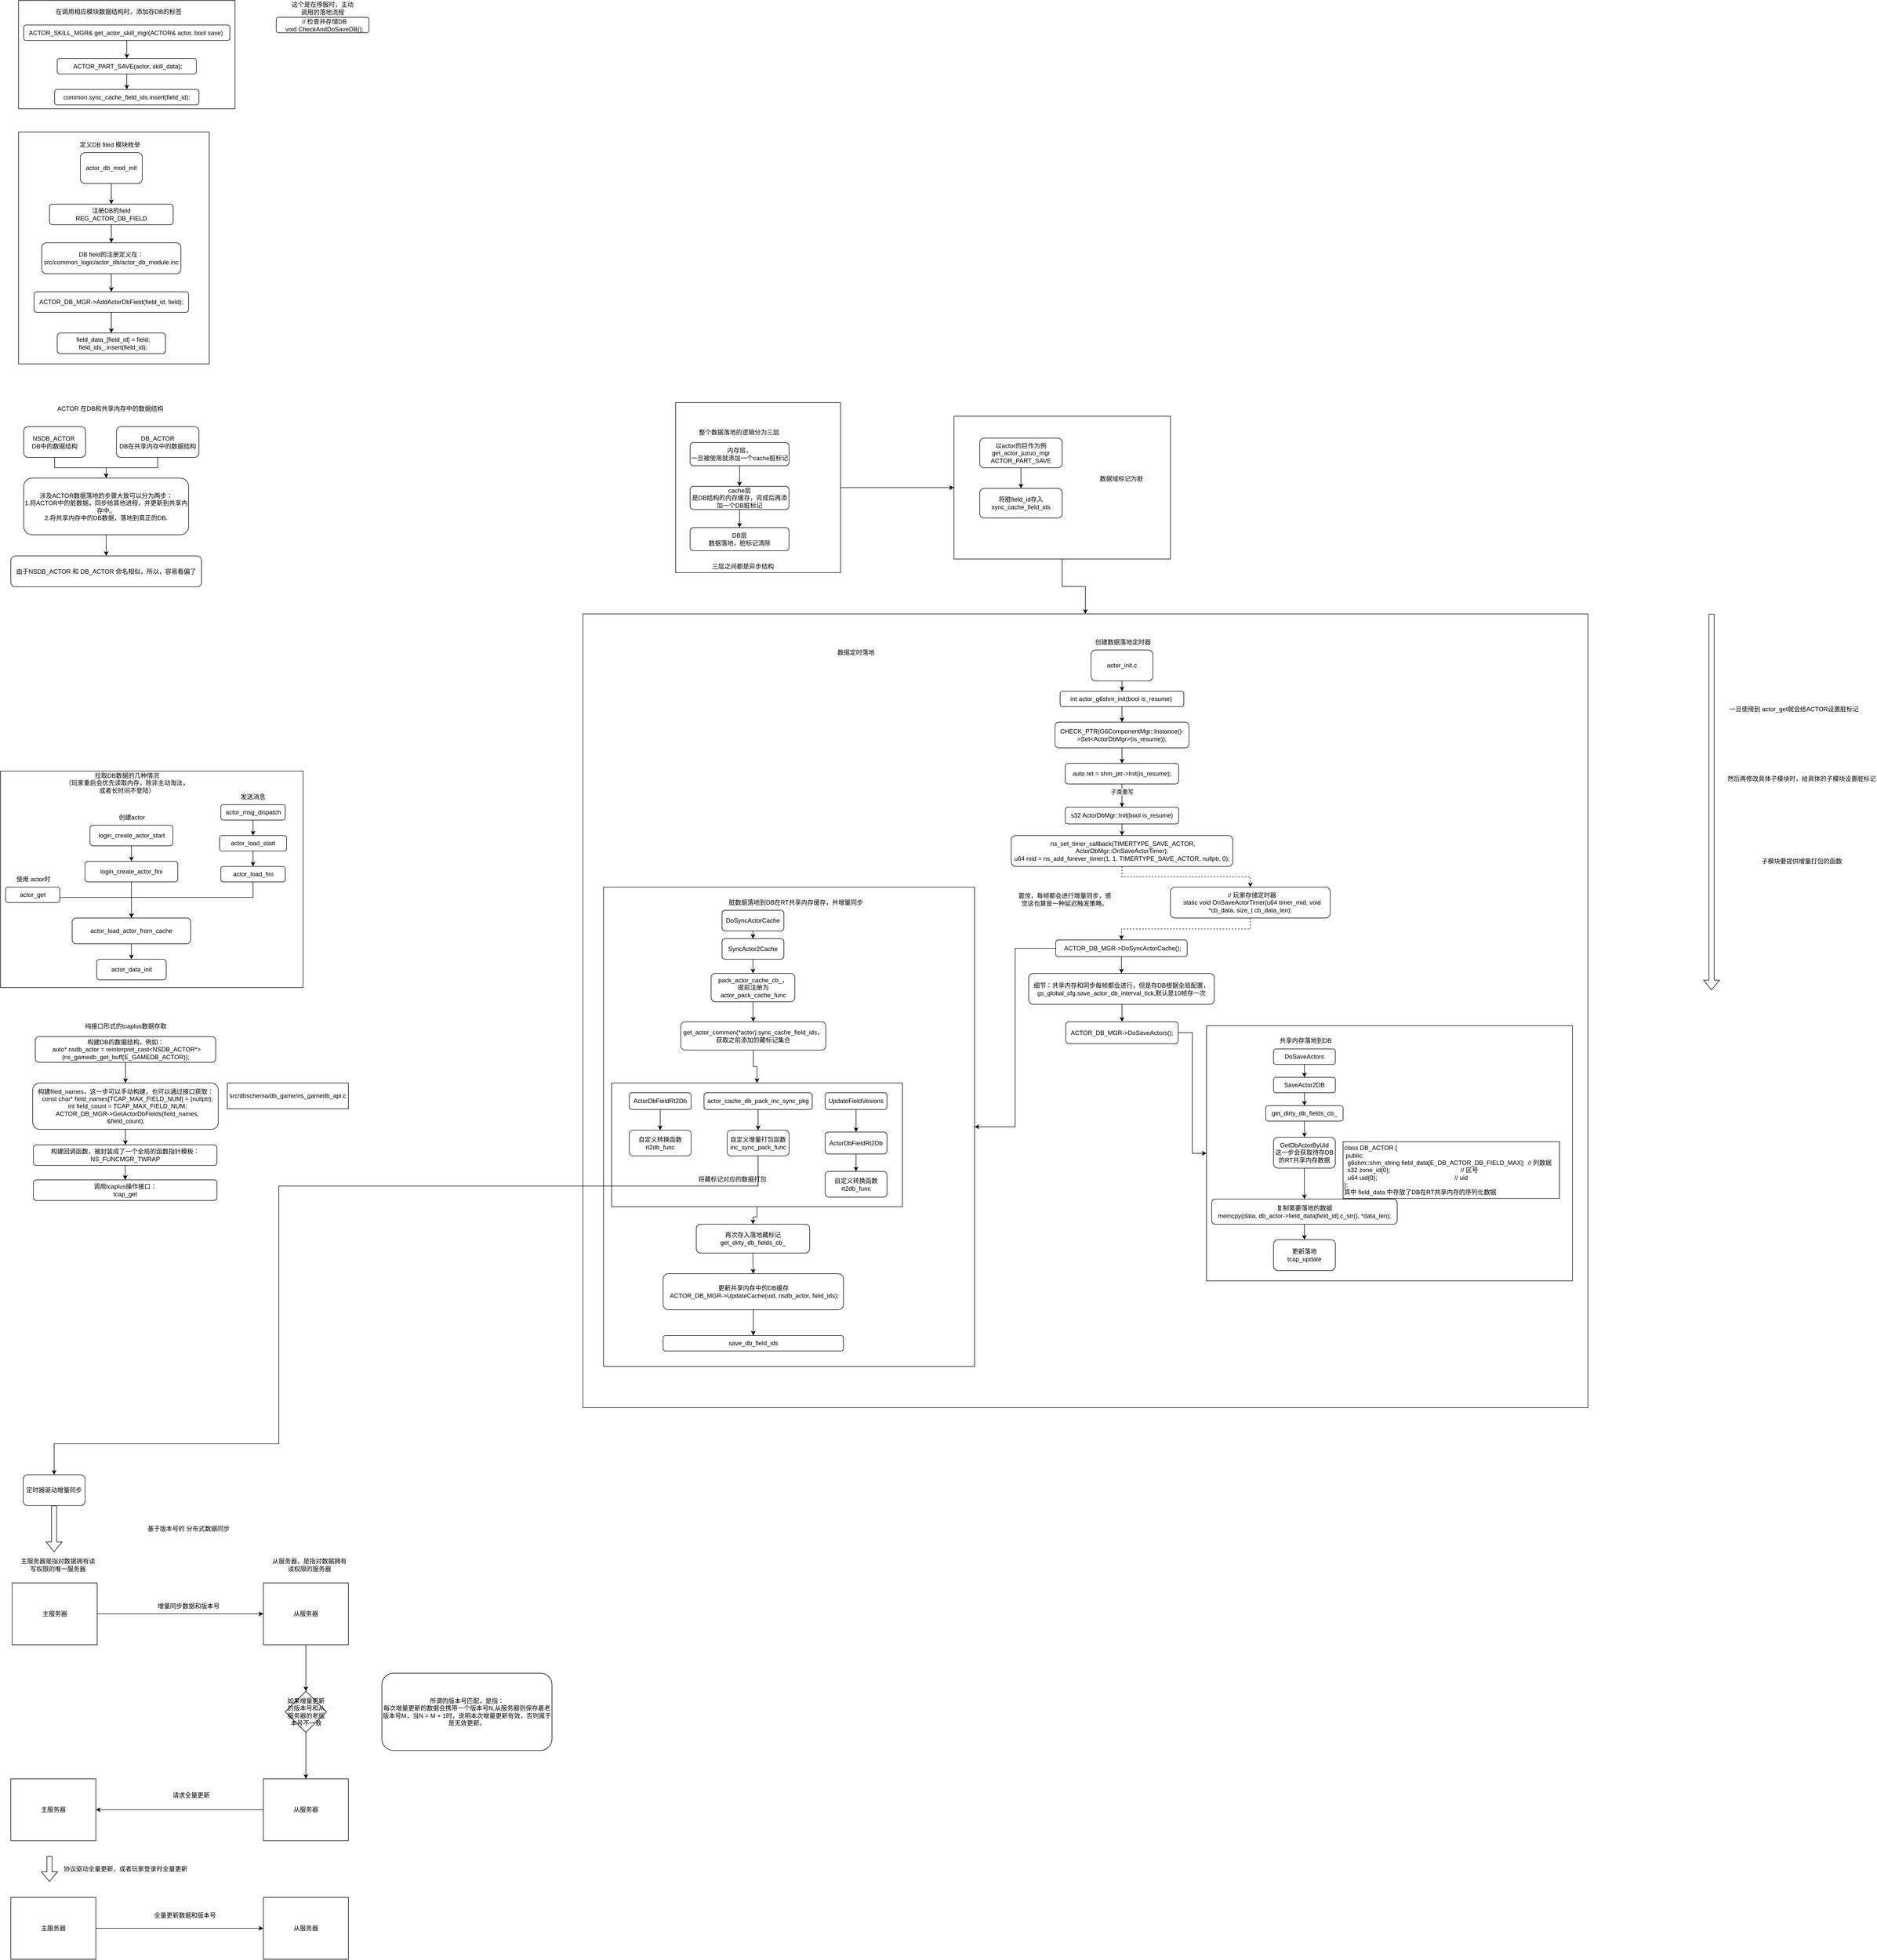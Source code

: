 <mxfile version="28.2.2">
  <diagram name="第 1 页" id="8cFtf-UiOnAKoCmu1fZL">
    <mxGraphModel dx="1289" dy="640" grid="1" gridSize="10" guides="1" tooltips="1" connect="1" arrows="1" fold="1" page="1" pageScale="1" pageWidth="827" pageHeight="1169" math="0" shadow="0">
      <root>
        <mxCell id="0" />
        <mxCell id="1" parent="0" />
        <mxCell id="C0QmIfeoY1ldJ2bSpZcB-1" value="&lt;div&gt;&amp;nbsp; // 检查并存储DB&lt;/div&gt;&lt;div&gt;&amp;nbsp; void CheckAndDoSaveDB();&lt;/div&gt;" style="rounded=1;whiteSpace=wrap;html=1;" parent="1" vertex="1">
          <mxGeometry x="535" y="42.5" width="180" height="30" as="geometry" />
        </mxCell>
        <mxCell id="C0QmIfeoY1ldJ2bSpZcB-7" value="" style="edgeStyle=orthogonalEdgeStyle;rounded=0;orthogonalLoop=1;jettySize=auto;html=1;" parent="1" source="C0QmIfeoY1ldJ2bSpZcB-5" target="C0QmIfeoY1ldJ2bSpZcB-6" edge="1">
          <mxGeometry relative="1" as="geometry" />
        </mxCell>
        <mxCell id="C0QmIfeoY1ldJ2bSpZcB-5" value="actor_init.c" style="rounded=1;whiteSpace=wrap;html=1;" parent="1" vertex="1">
          <mxGeometry x="2116" y="1270" width="120" height="60" as="geometry" />
        </mxCell>
        <mxCell id="C0QmIfeoY1ldJ2bSpZcB-9" value="" style="edgeStyle=orthogonalEdgeStyle;rounded=0;orthogonalLoop=1;jettySize=auto;html=1;" parent="1" source="C0QmIfeoY1ldJ2bSpZcB-6" target="C0QmIfeoY1ldJ2bSpZcB-8" edge="1">
          <mxGeometry relative="1" as="geometry" />
        </mxCell>
        <mxCell id="C0QmIfeoY1ldJ2bSpZcB-6" value="int actor_g6shm_init(bool is_resume)&amp;nbsp;" style="whiteSpace=wrap;html=1;rounded=1;" parent="1" vertex="1">
          <mxGeometry x="2056" y="1350" width="240" height="30" as="geometry" />
        </mxCell>
        <mxCell id="C0QmIfeoY1ldJ2bSpZcB-11" value="" style="edgeStyle=orthogonalEdgeStyle;rounded=0;orthogonalLoop=1;jettySize=auto;html=1;" parent="1" source="C0QmIfeoY1ldJ2bSpZcB-8" target="C0QmIfeoY1ldJ2bSpZcB-10" edge="1">
          <mxGeometry relative="1" as="geometry" />
        </mxCell>
        <mxCell id="C0QmIfeoY1ldJ2bSpZcB-8" value="CHECK_PTR(G6ComponentMgr::Instance()-&amp;gt;Set&amp;lt;ActorDbMgr&amp;gt;(is_resume));" style="whiteSpace=wrap;html=1;rounded=1;" parent="1" vertex="1">
          <mxGeometry x="2046" y="1410" width="260" height="50" as="geometry" />
        </mxCell>
        <mxCell id="C0QmIfeoY1ldJ2bSpZcB-13" value="" style="edgeStyle=orthogonalEdgeStyle;rounded=0;orthogonalLoop=1;jettySize=auto;html=1;" parent="1" source="C0QmIfeoY1ldJ2bSpZcB-10" target="C0QmIfeoY1ldJ2bSpZcB-12" edge="1">
          <mxGeometry relative="1" as="geometry" />
        </mxCell>
        <mxCell id="C0QmIfeoY1ldJ2bSpZcB-14" value="子类重写" style="edgeLabel;html=1;align=center;verticalAlign=middle;resizable=0;points=[];" parent="C0QmIfeoY1ldJ2bSpZcB-13" vertex="1" connectable="0">
          <mxGeometry x="-0.341" relative="1" as="geometry">
            <mxPoint as="offset" />
          </mxGeometry>
        </mxCell>
        <mxCell id="C0QmIfeoY1ldJ2bSpZcB-10" value="auto ret = shm_ptr-&amp;gt;Init(is_resume);" style="whiteSpace=wrap;html=1;rounded=1;" parent="1" vertex="1">
          <mxGeometry x="2066" y="1490" width="220" height="40" as="geometry" />
        </mxCell>
        <mxCell id="C0QmIfeoY1ldJ2bSpZcB-16" value="" style="edgeStyle=orthogonalEdgeStyle;rounded=0;orthogonalLoop=1;jettySize=auto;html=1;" parent="1" source="C0QmIfeoY1ldJ2bSpZcB-12" target="C0QmIfeoY1ldJ2bSpZcB-15" edge="1">
          <mxGeometry relative="1" as="geometry" />
        </mxCell>
        <mxCell id="C0QmIfeoY1ldJ2bSpZcB-12" value="s32 ActorDbMgr::Init(bool is_resume)" style="whiteSpace=wrap;html=1;rounded=1;" parent="1" vertex="1">
          <mxGeometry x="2066" y="1575" width="220" height="32.5" as="geometry" />
        </mxCell>
        <mxCell id="C0QmIfeoY1ldJ2bSpZcB-102" style="edgeStyle=orthogonalEdgeStyle;rounded=0;orthogonalLoop=1;jettySize=auto;html=1;entryX=0.5;entryY=0;entryDx=0;entryDy=0;dashed=1;" parent="1" source="C0QmIfeoY1ldJ2bSpZcB-15" target="C0QmIfeoY1ldJ2bSpZcB-101" edge="1">
          <mxGeometry relative="1" as="geometry" />
        </mxCell>
        <mxCell id="C0QmIfeoY1ldJ2bSpZcB-15" value="&amp;nbsp;ns_set_timer_callback(TIMERTYPE_SAVE_ACTOR, ActorDbMgr::OnSaveActorTimer);&lt;div&gt;u64 mid = ns_add_forever_timer(1, 1, TIMERTYPE_SAVE_ACTOR, nullptr, 0);&lt;/div&gt;" style="whiteSpace=wrap;html=1;rounded=1;" parent="1" vertex="1">
          <mxGeometry x="1961" y="1630" width="430" height="60" as="geometry" />
        </mxCell>
        <mxCell id="C0QmIfeoY1ldJ2bSpZcB-22" style="edgeStyle=orthogonalEdgeStyle;rounded=0;orthogonalLoop=1;jettySize=auto;html=1;entryX=0.5;entryY=0;entryDx=0;entryDy=0;" parent="1" source="C0QmIfeoY1ldJ2bSpZcB-17" target="C0QmIfeoY1ldJ2bSpZcB-21" edge="1">
          <mxGeometry relative="1" as="geometry" />
        </mxCell>
        <mxCell id="C0QmIfeoY1ldJ2bSpZcB-97" style="edgeStyle=orthogonalEdgeStyle;rounded=0;orthogonalLoop=1;jettySize=auto;html=1;" parent="1" source="C0QmIfeoY1ldJ2bSpZcB-17" target="C0QmIfeoY1ldJ2bSpZcB-93" edge="1">
          <mxGeometry relative="1" as="geometry" />
        </mxCell>
        <mxCell id="C0QmIfeoY1ldJ2bSpZcB-17" value="&amp;nbsp;ACTOR_DB_MGR-&amp;gt;DoSyncActorCache();" style="whiteSpace=wrap;html=1;rounded=1;" parent="1" vertex="1">
          <mxGeometry x="2047.5" y="1832.5" width="255" height="32.5" as="geometry" />
        </mxCell>
        <mxCell id="C0QmIfeoY1ldJ2bSpZcB-96" style="edgeStyle=orthogonalEdgeStyle;rounded=0;orthogonalLoop=1;jettySize=auto;html=1;exitX=1;exitY=0.5;exitDx=0;exitDy=0;entryX=0;entryY=0.5;entryDx=0;entryDy=0;" parent="1" source="C0QmIfeoY1ldJ2bSpZcB-19" target="C0QmIfeoY1ldJ2bSpZcB-94" edge="1">
          <mxGeometry relative="1" as="geometry" />
        </mxCell>
        <mxCell id="C0QmIfeoY1ldJ2bSpZcB-19" value="&lt;div&gt;&lt;span style=&quot;background-color: transparent; color: light-dark(rgb(0, 0, 0), rgb(255, 255, 255));&quot;&gt;ACTOR_DB_MGR-&amp;gt;DoSaveActors();&lt;/span&gt;&lt;/div&gt;" style="whiteSpace=wrap;html=1;rounded=1;" parent="1" vertex="1">
          <mxGeometry x="2067" y="1991.25" width="218" height="42.5" as="geometry" />
        </mxCell>
        <mxCell id="C0QmIfeoY1ldJ2bSpZcB-23" style="edgeStyle=orthogonalEdgeStyle;rounded=0;orthogonalLoop=1;jettySize=auto;html=1;exitX=0.5;exitY=1;exitDx=0;exitDy=0;entryX=0.5;entryY=0;entryDx=0;entryDy=0;" parent="1" source="C0QmIfeoY1ldJ2bSpZcB-21" target="C0QmIfeoY1ldJ2bSpZcB-19" edge="1">
          <mxGeometry relative="1" as="geometry" />
        </mxCell>
        <mxCell id="C0QmIfeoY1ldJ2bSpZcB-21" value="细节：共享内存和同步每帧都会进行，但是存DB根据全局配置，gs_global_cfg.save_actor_db_interval_tick,默认是10帧存一次" style="rounded=1;whiteSpace=wrap;html=1;" parent="1" vertex="1">
          <mxGeometry x="1995" y="1897.5" width="360" height="60" as="geometry" />
        </mxCell>
        <mxCell id="C0QmIfeoY1ldJ2bSpZcB-27" value="" style="edgeStyle=orthogonalEdgeStyle;rounded=0;orthogonalLoop=1;jettySize=auto;html=1;" parent="1" source="C0QmIfeoY1ldJ2bSpZcB-24" target="C0QmIfeoY1ldJ2bSpZcB-26" edge="1">
          <mxGeometry relative="1" as="geometry" />
        </mxCell>
        <mxCell id="C0QmIfeoY1ldJ2bSpZcB-24" value="DoSyncActorCache" style="rounded=1;whiteSpace=wrap;html=1;" parent="1" vertex="1">
          <mxGeometry x="1400" y="1775" width="120" height="40" as="geometry" />
        </mxCell>
        <mxCell id="C0QmIfeoY1ldJ2bSpZcB-47" value="" style="edgeStyle=orthogonalEdgeStyle;rounded=0;orthogonalLoop=1;jettySize=auto;html=1;" parent="1" source="C0QmIfeoY1ldJ2bSpZcB-25" target="C0QmIfeoY1ldJ2bSpZcB-46" edge="1">
          <mxGeometry relative="1" as="geometry" />
        </mxCell>
        <mxCell id="C0QmIfeoY1ldJ2bSpZcB-25" value="DoSaveActors" style="rounded=1;whiteSpace=wrap;html=1;" parent="1" vertex="1">
          <mxGeometry x="2470" y="2044" width="120" height="30" as="geometry" />
        </mxCell>
        <mxCell id="C0QmIfeoY1ldJ2bSpZcB-29" value="" style="edgeStyle=orthogonalEdgeStyle;rounded=0;orthogonalLoop=1;jettySize=auto;html=1;" parent="1" source="C0QmIfeoY1ldJ2bSpZcB-26" target="C0QmIfeoY1ldJ2bSpZcB-28" edge="1">
          <mxGeometry relative="1" as="geometry" />
        </mxCell>
        <mxCell id="C0QmIfeoY1ldJ2bSpZcB-26" value="SyncActor2Cache" style="whiteSpace=wrap;html=1;rounded=1;" parent="1" vertex="1">
          <mxGeometry x="1400" y="1830" width="120" height="40" as="geometry" />
        </mxCell>
        <mxCell id="ASX-Vnm_SlDaAzlPHUoA-7" value="" style="edgeStyle=orthogonalEdgeStyle;rounded=0;orthogonalLoop=1;jettySize=auto;html=1;" parent="1" source="C0QmIfeoY1ldJ2bSpZcB-28" target="ASX-Vnm_SlDaAzlPHUoA-6" edge="1">
          <mxGeometry relative="1" as="geometry" />
        </mxCell>
        <mxCell id="C0QmIfeoY1ldJ2bSpZcB-28" value="pack_actor_cache_cb_，&lt;div&gt;提前注册为&lt;div&gt;actor_pack_cache_func&lt;/div&gt;&lt;/div&gt;" style="whiteSpace=wrap;html=1;rounded=1;" parent="1" vertex="1">
          <mxGeometry x="1378.75" y="1897.5" width="162.5" height="55" as="geometry" />
        </mxCell>
        <mxCell id="C0QmIfeoY1ldJ2bSpZcB-37" value="" style="edgeStyle=orthogonalEdgeStyle;rounded=0;orthogonalLoop=1;jettySize=auto;html=1;" parent="1" source="C0QmIfeoY1ldJ2bSpZcB-30" target="C0QmIfeoY1ldJ2bSpZcB-36" edge="1">
          <mxGeometry relative="1" as="geometry" />
        </mxCell>
        <mxCell id="C0QmIfeoY1ldJ2bSpZcB-30" value="ActorDbFieldRt2Db" style="whiteSpace=wrap;html=1;rounded=1;" parent="1" vertex="1">
          <mxGeometry x="1220" y="2129" width="120" height="32.5" as="geometry" />
        </mxCell>
        <mxCell id="C0QmIfeoY1ldJ2bSpZcB-35" value="" style="edgeStyle=orthogonalEdgeStyle;rounded=0;orthogonalLoop=1;jettySize=auto;html=1;" parent="1" source="C0QmIfeoY1ldJ2bSpZcB-32" target="C0QmIfeoY1ldJ2bSpZcB-34" edge="1">
          <mxGeometry relative="1" as="geometry" />
        </mxCell>
        <mxCell id="C0QmIfeoY1ldJ2bSpZcB-32" value="actor_cache_db_pack_inc_sync_pkg" style="whiteSpace=wrap;html=1;rounded=1;" parent="1" vertex="1">
          <mxGeometry x="1365" y="2129" width="210" height="32.5" as="geometry" />
        </mxCell>
        <mxCell id="FEyGFNajx4Ck5ub31aqV-29" style="edgeStyle=orthogonalEdgeStyle;rounded=0;orthogonalLoop=1;jettySize=auto;html=1;entryX=0.5;entryY=0;entryDx=0;entryDy=0;" parent="1" source="C0QmIfeoY1ldJ2bSpZcB-34" target="FEyGFNajx4Ck5ub31aqV-26" edge="1">
          <mxGeometry relative="1" as="geometry">
            <Array as="points">
              <mxPoint x="1470" y="2310" />
              <mxPoint x="540" y="2310" />
              <mxPoint x="540" y="2810" />
              <mxPoint x="104" y="2810" />
            </Array>
          </mxGeometry>
        </mxCell>
        <mxCell id="C0QmIfeoY1ldJ2bSpZcB-34" value="&lt;div&gt;自定义增量打包函数&lt;/div&gt;inc_sync_pack_func" style="whiteSpace=wrap;html=1;rounded=1;" parent="1" vertex="1">
          <mxGeometry x="1410" y="2201.5" width="120" height="50" as="geometry" />
        </mxCell>
        <mxCell id="C0QmIfeoY1ldJ2bSpZcB-36" value="&lt;div&gt;自定义转换函数&lt;/div&gt;rt2db_func" style="whiteSpace=wrap;html=1;rounded=1;" parent="1" vertex="1">
          <mxGeometry x="1220" y="2201.5" width="120" height="50" as="geometry" />
        </mxCell>
        <mxCell id="C0QmIfeoY1ldJ2bSpZcB-40" value="" style="edgeStyle=orthogonalEdgeStyle;rounded=0;orthogonalLoop=1;jettySize=auto;html=1;" parent="1" source="C0QmIfeoY1ldJ2bSpZcB-38" target="C0QmIfeoY1ldJ2bSpZcB-39" edge="1">
          <mxGeometry relative="1" as="geometry" />
        </mxCell>
        <mxCell id="C0QmIfeoY1ldJ2bSpZcB-38" value="UpdateFieldVesions" style="rounded=1;whiteSpace=wrap;html=1;" parent="1" vertex="1">
          <mxGeometry x="1600" y="2129" width="120" height="32.5" as="geometry" />
        </mxCell>
        <mxCell id="C0QmIfeoY1ldJ2bSpZcB-42" value="" style="edgeStyle=orthogonalEdgeStyle;rounded=0;orthogonalLoop=1;jettySize=auto;html=1;" parent="1" source="C0QmIfeoY1ldJ2bSpZcB-39" target="C0QmIfeoY1ldJ2bSpZcB-41" edge="1">
          <mxGeometry relative="1" as="geometry" />
        </mxCell>
        <mxCell id="C0QmIfeoY1ldJ2bSpZcB-39" value="ActorDbFieldRt2Db" style="whiteSpace=wrap;html=1;rounded=1;" parent="1" vertex="1">
          <mxGeometry x="1600" y="2205.25" width="120" height="42.5" as="geometry" />
        </mxCell>
        <mxCell id="C0QmIfeoY1ldJ2bSpZcB-41" value="&lt;div&gt;自定义转换函数&lt;/div&gt;rt2db_func" style="whiteSpace=wrap;html=1;rounded=1;" parent="1" vertex="1">
          <mxGeometry x="1600" y="2281.5" width="120" height="50" as="geometry" />
        </mxCell>
        <mxCell id="C0QmIfeoY1ldJ2bSpZcB-45" value="脏数据落地到DB在RT共享内存缓存，并增量同步&amp;nbsp;" style="text;html=1;align=center;verticalAlign=middle;whiteSpace=wrap;rounded=0;" parent="1" vertex="1">
          <mxGeometry x="1400" y="1745" width="290" height="30" as="geometry" />
        </mxCell>
        <mxCell id="C0QmIfeoY1ldJ2bSpZcB-49" value="" style="edgeStyle=orthogonalEdgeStyle;rounded=0;orthogonalLoop=1;jettySize=auto;html=1;" parent="1" source="C0QmIfeoY1ldJ2bSpZcB-46" target="C0QmIfeoY1ldJ2bSpZcB-48" edge="1">
          <mxGeometry relative="1" as="geometry" />
        </mxCell>
        <mxCell id="C0QmIfeoY1ldJ2bSpZcB-46" value="SaveActor2DB" style="whiteSpace=wrap;html=1;rounded=1;" parent="1" vertex="1">
          <mxGeometry x="2470" y="2099" width="120" height="30" as="geometry" />
        </mxCell>
        <mxCell id="C0QmIfeoY1ldJ2bSpZcB-51" value="" style="edgeStyle=orthogonalEdgeStyle;rounded=0;orthogonalLoop=1;jettySize=auto;html=1;" parent="1" source="C0QmIfeoY1ldJ2bSpZcB-48" target="C0QmIfeoY1ldJ2bSpZcB-50" edge="1">
          <mxGeometry relative="1" as="geometry" />
        </mxCell>
        <mxCell id="C0QmIfeoY1ldJ2bSpZcB-48" value="get_dirty_db_fields_cb_" style="whiteSpace=wrap;html=1;rounded=1;" parent="1" vertex="1">
          <mxGeometry x="2455" y="2154" width="150" height="30" as="geometry" />
        </mxCell>
        <mxCell id="C0QmIfeoY1ldJ2bSpZcB-53" value="" style="edgeStyle=orthogonalEdgeStyle;rounded=0;orthogonalLoop=1;jettySize=auto;html=1;" parent="1" source="C0QmIfeoY1ldJ2bSpZcB-50" target="C0QmIfeoY1ldJ2bSpZcB-52" edge="1">
          <mxGeometry relative="1" as="geometry" />
        </mxCell>
        <mxCell id="C0QmIfeoY1ldJ2bSpZcB-50" value="GetDbActorByUid&lt;div&gt;这一步会获取待存DB的RT共享内存数据&lt;/div&gt;" style="whiteSpace=wrap;html=1;rounded=1;" parent="1" vertex="1">
          <mxGeometry x="2470" y="2215.25" width="120" height="60" as="geometry" />
        </mxCell>
        <mxCell id="C0QmIfeoY1ldJ2bSpZcB-55" value="" style="edgeStyle=orthogonalEdgeStyle;rounded=0;orthogonalLoop=1;jettySize=auto;html=1;" parent="1" source="C0QmIfeoY1ldJ2bSpZcB-52" target="C0QmIfeoY1ldJ2bSpZcB-54" edge="1">
          <mxGeometry relative="1" as="geometry" />
        </mxCell>
        <mxCell id="C0QmIfeoY1ldJ2bSpZcB-52" value="&lt;div&gt;复制需要落地的数据&lt;/div&gt;memcpy(data, db_actor-&amp;gt;field_data[field_id].c_str(), *data_len);" style="whiteSpace=wrap;html=1;rounded=1;" parent="1" vertex="1">
          <mxGeometry x="2350" y="2335.25" width="360" height="48.75" as="geometry" />
        </mxCell>
        <mxCell id="C0QmIfeoY1ldJ2bSpZcB-54" value="&lt;div&gt;更新落地&lt;/div&gt;tcap_update" style="whiteSpace=wrap;html=1;rounded=1;" parent="1" vertex="1">
          <mxGeometry x="2470" y="2414" width="120" height="60" as="geometry" />
        </mxCell>
        <mxCell id="C0QmIfeoY1ldJ2bSpZcB-56" value="&lt;div&gt;class DB_ACTOR {&lt;/div&gt;&lt;div&gt;&amp;nbsp;public:&lt;/div&gt;&lt;div&gt;&amp;nbsp; g6shm::shm_string field_data[E_DB_ACTOR_DB_FIELD_MAX];&amp;nbsp; // 列数据&lt;/div&gt;&lt;div&gt;&amp;nbsp; s32 zone_id{0};&amp;nbsp; &amp;nbsp; &amp;nbsp; &amp;nbsp; &amp;nbsp; &amp;nbsp; &amp;nbsp; &amp;nbsp; &amp;nbsp; &amp;nbsp; &amp;nbsp; &amp;nbsp; &amp;nbsp; &amp;nbsp; &amp;nbsp; &amp;nbsp; &amp;nbsp; &amp;nbsp; &amp;nbsp; &amp;nbsp; &amp;nbsp;// 区号&lt;/div&gt;&lt;div&gt;&amp;nbsp; u64 uid{0};&amp;nbsp; &amp;nbsp; &amp;nbsp; &amp;nbsp; &amp;nbsp; &amp;nbsp; &amp;nbsp; &amp;nbsp; &amp;nbsp; &amp;nbsp; &amp;nbsp; &amp;nbsp; &amp;nbsp; &amp;nbsp; &amp;nbsp; &amp;nbsp; &amp;nbsp; &amp;nbsp; &amp;nbsp; &amp;nbsp; &amp;nbsp; &amp;nbsp; &amp;nbsp;// uid&lt;/div&gt;&lt;div&gt;};&lt;/div&gt;&lt;div&gt;其中 field_data 中存放了DB在RT共享内存的序列化数据&lt;/div&gt;" style="rounded=0;whiteSpace=wrap;html=1;align=left;" parent="1" vertex="1">
          <mxGeometry x="2605" y="2224" width="420" height="110" as="geometry" />
        </mxCell>
        <mxCell id="ASX-Vnm_SlDaAzlPHUoA-17" value="" style="edgeStyle=orthogonalEdgeStyle;rounded=0;orthogonalLoop=1;jettySize=auto;html=1;" parent="1" source="C0QmIfeoY1ldJ2bSpZcB-57" target="ASX-Vnm_SlDaAzlPHUoA-16" edge="1">
          <mxGeometry relative="1" as="geometry" />
        </mxCell>
        <mxCell id="C0QmIfeoY1ldJ2bSpZcB-57" value="&lt;div&gt;更新共享内存中的DB缓存&lt;/div&gt;&amp;nbsp;ACTOR_DB_MGR-&amp;gt;UpdateCache(uid, nsdb_actor, field_ids);" style="rounded=1;whiteSpace=wrap;html=1;" parent="1" vertex="1">
          <mxGeometry x="1285.62" y="2480" width="350" height="70" as="geometry" />
        </mxCell>
        <mxCell id="C0QmIfeoY1ldJ2bSpZcB-69" value="&lt;div style=&quot;text-align: center;&quot;&gt;&lt;span style=&quot;background-color: transparent; color: light-dark(rgb(0, 0, 0), rgb(255, 255, 255));&quot;&gt;共享内存落地到DB&lt;/span&gt;&lt;/div&gt;" style="text;whiteSpace=wrap;html=1;" parent="1" vertex="1">
          <mxGeometry x="2480" y="2014" width="300" height="40" as="geometry" />
        </mxCell>
        <mxCell id="C0QmIfeoY1ldJ2bSpZcB-72" value="" style="edgeStyle=orthogonalEdgeStyle;rounded=0;orthogonalLoop=1;jettySize=auto;html=1;" parent="1" source="C0QmIfeoY1ldJ2bSpZcB-70" target="C0QmIfeoY1ldJ2bSpZcB-71" edge="1">
          <mxGeometry relative="1" as="geometry" />
        </mxCell>
        <mxCell id="C0QmIfeoY1ldJ2bSpZcB-70" value="&lt;div&gt;注册DB的field&lt;/div&gt;REG_ACTOR_DB_FIELD" style="rounded=1;whiteSpace=wrap;html=1;" parent="1" vertex="1">
          <mxGeometry x="95" y="405" width="240" height="40" as="geometry" />
        </mxCell>
        <mxCell id="C0QmIfeoY1ldJ2bSpZcB-76" value="" style="edgeStyle=orthogonalEdgeStyle;rounded=0;orthogonalLoop=1;jettySize=auto;html=1;" parent="1" source="C0QmIfeoY1ldJ2bSpZcB-71" target="C0QmIfeoY1ldJ2bSpZcB-75" edge="1">
          <mxGeometry relative="1" as="geometry" />
        </mxCell>
        <mxCell id="C0QmIfeoY1ldJ2bSpZcB-71" value="DB field的注册定义在：&lt;div&gt;src/common_logic/actor_db/actor_db_module.inc&lt;/div&gt;" style="whiteSpace=wrap;html=1;rounded=1;" parent="1" vertex="1">
          <mxGeometry x="80" y="480" width="270" height="60" as="geometry" />
        </mxCell>
        <mxCell id="C0QmIfeoY1ldJ2bSpZcB-74" style="edgeStyle=orthogonalEdgeStyle;rounded=0;orthogonalLoop=1;jettySize=auto;html=1;entryX=0.5;entryY=0;entryDx=0;entryDy=0;" parent="1" source="C0QmIfeoY1ldJ2bSpZcB-73" target="C0QmIfeoY1ldJ2bSpZcB-70" edge="1">
          <mxGeometry relative="1" as="geometry" />
        </mxCell>
        <mxCell id="C0QmIfeoY1ldJ2bSpZcB-73" value="actor_db_mod_init" style="rounded=1;whiteSpace=wrap;html=1;" parent="1" vertex="1">
          <mxGeometry x="155" y="305" width="120" height="60" as="geometry" />
        </mxCell>
        <mxCell id="C0QmIfeoY1ldJ2bSpZcB-78" value="" style="edgeStyle=orthogonalEdgeStyle;rounded=0;orthogonalLoop=1;jettySize=auto;html=1;" parent="1" source="C0QmIfeoY1ldJ2bSpZcB-75" target="C0QmIfeoY1ldJ2bSpZcB-77" edge="1">
          <mxGeometry relative="1" as="geometry" />
        </mxCell>
        <mxCell id="C0QmIfeoY1ldJ2bSpZcB-75" value="ACTOR_DB_MGR-&amp;gt;AddActorDbField(field_id, field);" style="whiteSpace=wrap;html=1;rounded=1;" parent="1" vertex="1">
          <mxGeometry x="65" y="575" width="300" height="40" as="geometry" />
        </mxCell>
        <mxCell id="C0QmIfeoY1ldJ2bSpZcB-77" value="&lt;div&gt;&amp;nbsp; field_data_[field_id] = field;&lt;/div&gt;&lt;div&gt;&amp;nbsp; field_ids_.insert(field_id);&lt;/div&gt;" style="whiteSpace=wrap;html=1;rounded=1;" parent="1" vertex="1">
          <mxGeometry x="110" y="655" width="210" height="40" as="geometry" />
        </mxCell>
        <mxCell id="C0QmIfeoY1ldJ2bSpZcB-82" value="" style="edgeStyle=orthogonalEdgeStyle;rounded=0;orthogonalLoop=1;jettySize=auto;html=1;" parent="1" source="C0QmIfeoY1ldJ2bSpZcB-80" target="C0QmIfeoY1ldJ2bSpZcB-81" edge="1">
          <mxGeometry relative="1" as="geometry" />
        </mxCell>
        <mxCell id="C0QmIfeoY1ldJ2bSpZcB-80" value="ACTOR_SKILL_MGR&amp;amp; get_actor_skill_mgr(ACTOR&amp;amp; actor, bool save)&amp;nbsp;" style="rounded=1;whiteSpace=wrap;html=1;" parent="1" vertex="1">
          <mxGeometry x="45" y="57.5" width="400" height="30" as="geometry" />
        </mxCell>
        <mxCell id="C0QmIfeoY1ldJ2bSpZcB-84" value="" style="edgeStyle=orthogonalEdgeStyle;rounded=0;orthogonalLoop=1;jettySize=auto;html=1;" parent="1" source="C0QmIfeoY1ldJ2bSpZcB-81" target="C0QmIfeoY1ldJ2bSpZcB-83" edge="1">
          <mxGeometry relative="1" as="geometry" />
        </mxCell>
        <mxCell id="C0QmIfeoY1ldJ2bSpZcB-81" value="&amp;nbsp;ACTOR_PART_SAVE(actor, skill_data);" style="whiteSpace=wrap;html=1;rounded=1;" parent="1" vertex="1">
          <mxGeometry x="110" y="122.5" width="270" height="30" as="geometry" />
        </mxCell>
        <mxCell id="C0QmIfeoY1ldJ2bSpZcB-83" value="common.sync_cache_field_ids.insert(field_id);" style="whiteSpace=wrap;html=1;rounded=1;" parent="1" vertex="1">
          <mxGeometry x="105" y="182.5" width="280" height="30" as="geometry" />
        </mxCell>
        <mxCell id="C0QmIfeoY1ldJ2bSpZcB-85" value="&lt;span style=&quot;color: rgb(0, 0, 0); font-family: Helvetica; font-size: 12px; font-style: normal; font-variant-ligatures: normal; font-variant-caps: normal; font-weight: 400; letter-spacing: normal; orphans: 2; text-align: center; text-indent: 0px; text-transform: none; widows: 2; word-spacing: 0px; -webkit-text-stroke-width: 0px; white-space: normal; background-color: rgb(251, 251, 251); text-decoration-thickness: initial; text-decoration-style: initial; text-decoration-color: initial; float: none; display: inline !important;&quot;&gt;在调用相应模块数据结构时，添加存DB的标签&lt;/span&gt;" style="text;whiteSpace=wrap;html=1;" parent="1" vertex="1">
          <mxGeometry x="105" y="17.5" width="275" height="40" as="geometry" />
        </mxCell>
        <mxCell id="C0QmIfeoY1ldJ2bSpZcB-86" value="定义DB filed 模块枚举" style="text;html=1;align=center;verticalAlign=middle;whiteSpace=wrap;rounded=0;" parent="1" vertex="1">
          <mxGeometry x="140" y="275" width="145" height="30" as="geometry" />
        </mxCell>
        <mxCell id="C0QmIfeoY1ldJ2bSpZcB-87" value="" style="rounded=0;whiteSpace=wrap;html=1;fillColor=none;" parent="1" vertex="1">
          <mxGeometry x="35" y="10" width="420" height="210" as="geometry" />
        </mxCell>
        <mxCell id="C0QmIfeoY1ldJ2bSpZcB-88" value="" style="rounded=0;whiteSpace=wrap;html=1;fillColor=none;" parent="1" vertex="1">
          <mxGeometry x="35" y="265" width="370" height="450" as="geometry" />
        </mxCell>
        <mxCell id="C0QmIfeoY1ldJ2bSpZcB-89" value="这个是在停服时，主动调用的落地流程" style="text;html=1;align=center;verticalAlign=middle;whiteSpace=wrap;rounded=0;" parent="1" vertex="1">
          <mxGeometry x="560" y="10" width="130" height="30" as="geometry" />
        </mxCell>
        <mxCell id="C0QmIfeoY1ldJ2bSpZcB-92" value="创建数据落地定时器" style="text;html=1;align=center;verticalAlign=middle;whiteSpace=wrap;rounded=0;" parent="1" vertex="1">
          <mxGeometry x="2120" y="1240" width="116" height="30" as="geometry" />
        </mxCell>
        <mxCell id="C0QmIfeoY1ldJ2bSpZcB-93" value="" style="rounded=0;whiteSpace=wrap;html=1;fillColor=none;" parent="1" vertex="1">
          <mxGeometry x="1170" y="1730" width="720" height="930" as="geometry" />
        </mxCell>
        <mxCell id="C0QmIfeoY1ldJ2bSpZcB-94" value="" style="rounded=0;whiteSpace=wrap;html=1;fillColor=none;" parent="1" vertex="1">
          <mxGeometry x="2340" y="1999" width="710" height="495" as="geometry" />
        </mxCell>
        <mxCell id="C0QmIfeoY1ldJ2bSpZcB-99" value="数据定时落地" style="text;html=1;align=center;verticalAlign=middle;whiteSpace=wrap;rounded=0;" parent="1" vertex="1">
          <mxGeometry x="1455" y="1260" width="410" height="30" as="geometry" />
        </mxCell>
        <mxCell id="C0QmIfeoY1ldJ2bSpZcB-103" style="edgeStyle=orthogonalEdgeStyle;rounded=0;orthogonalLoop=1;jettySize=auto;html=1;entryX=0.5;entryY=0;entryDx=0;entryDy=0;dashed=1;" parent="1" source="C0QmIfeoY1ldJ2bSpZcB-101" target="C0QmIfeoY1ldJ2bSpZcB-17" edge="1">
          <mxGeometry relative="1" as="geometry" />
        </mxCell>
        <mxCell id="C0QmIfeoY1ldJ2bSpZcB-101" value="&lt;div&gt;&amp;nbsp; // 玩家存储定时器&lt;/div&gt;&lt;div&gt;&amp;nbsp; static void OnSaveActorTimer(u64 timer_mid, void *cb_data, size_t cb_data_len);&lt;/div&gt;" style="rounded=1;whiteSpace=wrap;html=1;" parent="1" vertex="1">
          <mxGeometry x="2270" y="1730" width="310" height="60" as="geometry" />
        </mxCell>
        <mxCell id="C0QmIfeoY1ldJ2bSpZcB-104" value="" style="rounded=0;whiteSpace=wrap;html=1;fillColor=none;" parent="1" vertex="1">
          <mxGeometry x="1130" y="1200" width="1950" height="1540" as="geometry" />
        </mxCell>
        <mxCell id="C0QmIfeoY1ldJ2bSpZcB-105" value="ACTOR 在DB和共享内存中的数据结构" style="text;html=1;align=center;verticalAlign=middle;whiteSpace=wrap;rounded=0;" parent="1" vertex="1">
          <mxGeometry x="97.5" y="786.5" width="230" height="30" as="geometry" />
        </mxCell>
        <mxCell id="C0QmIfeoY1ldJ2bSpZcB-106" style="edgeStyle=orthogonalEdgeStyle;rounded=0;orthogonalLoop=1;jettySize=auto;html=1;exitX=0.5;exitY=1;exitDx=0;exitDy=0;" parent="1" source="C0QmIfeoY1ldJ2bSpZcB-107" target="C0QmIfeoY1ldJ2bSpZcB-111" edge="1">
          <mxGeometry relative="1" as="geometry" />
        </mxCell>
        <mxCell id="C0QmIfeoY1ldJ2bSpZcB-107" value="NSDB_ACTOR&amp;nbsp;&lt;div&gt;DB中的数据结构&lt;/div&gt;" style="rounded=1;whiteSpace=wrap;html=1;" parent="1" vertex="1">
          <mxGeometry x="45" y="836.5" width="120" height="60" as="geometry" />
        </mxCell>
        <mxCell id="C0QmIfeoY1ldJ2bSpZcB-108" style="edgeStyle=orthogonalEdgeStyle;rounded=0;orthogonalLoop=1;jettySize=auto;html=1;entryX=0.5;entryY=0;entryDx=0;entryDy=0;" parent="1" source="C0QmIfeoY1ldJ2bSpZcB-109" target="C0QmIfeoY1ldJ2bSpZcB-111" edge="1">
          <mxGeometry relative="1" as="geometry" />
        </mxCell>
        <mxCell id="C0QmIfeoY1ldJ2bSpZcB-109" value="DB_ACTOR&lt;div&gt;DB在共享内存中的数据结构&lt;/div&gt;" style="rounded=1;whiteSpace=wrap;html=1;" parent="1" vertex="1">
          <mxGeometry x="225" y="836.5" width="160" height="60" as="geometry" />
        </mxCell>
        <mxCell id="C0QmIfeoY1ldJ2bSpZcB-110" style="edgeStyle=orthogonalEdgeStyle;rounded=0;orthogonalLoop=1;jettySize=auto;html=1;entryX=0.5;entryY=0;entryDx=0;entryDy=0;" parent="1" source="C0QmIfeoY1ldJ2bSpZcB-111" target="C0QmIfeoY1ldJ2bSpZcB-112" edge="1">
          <mxGeometry relative="1" as="geometry" />
        </mxCell>
        <mxCell id="C0QmIfeoY1ldJ2bSpZcB-111" value="涉及ACTOR数据落地的步骤大致可以分为两步：&lt;div&gt;1.将ACTOR中的脏数据，同步给其他进程，并更新到共享内存中。&lt;/div&gt;&lt;div&gt;2.将共享内存中的DB数据，落地到真正的DB.&lt;/div&gt;" style="rounded=1;whiteSpace=wrap;html=1;" parent="1" vertex="1">
          <mxGeometry x="45" y="936.5" width="320" height="110" as="geometry" />
        </mxCell>
        <mxCell id="C0QmIfeoY1ldJ2bSpZcB-112" value="由于NSDB_ACTOR 和 DB_ACTOR 命名相似，所以，容易看偏了" style="rounded=1;whiteSpace=wrap;html=1;" parent="1" vertex="1">
          <mxGeometry x="20" y="1087.5" width="370" height="60" as="geometry" />
        </mxCell>
        <mxCell id="0UftcIKnFzva2iRlDhsx-1" value="拉取DB数据的几种情况&lt;div&gt;（玩家重启会优先读取内存，除非主动淘汰，或者长时间不登陆）&lt;/div&gt;&lt;div&gt;&lt;br&gt;&lt;/div&gt;" style="text;html=1;align=center;verticalAlign=middle;whiteSpace=wrap;rounded=0;" parent="1" vertex="1">
          <mxGeometry x="118.75" y="1500" width="252.5" height="70" as="geometry" />
        </mxCell>
        <mxCell id="0UftcIKnFzva2iRlDhsx-6" style="edgeStyle=orthogonalEdgeStyle;rounded=0;orthogonalLoop=1;jettySize=auto;html=1;" parent="1" source="0UftcIKnFzva2iRlDhsx-2" target="0UftcIKnFzva2iRlDhsx-5" edge="1">
          <mxGeometry relative="1" as="geometry" />
        </mxCell>
        <mxCell id="0UftcIKnFzva2iRlDhsx-2" value="&lt;span style=&quot;font-size: 12px;&quot;&gt;actor_load_actor_from_cache&lt;/span&gt;" style="rounded=1;whiteSpace=wrap;html=1;" parent="1" vertex="1">
          <mxGeometry x="139" y="1790" width="230" height="50" as="geometry" />
        </mxCell>
        <mxCell id="0UftcIKnFzva2iRlDhsx-5" value="&lt;span style=&quot;font-size: 12px;&quot;&gt;actor_data_init&lt;/span&gt;" style="rounded=1;whiteSpace=wrap;html=1;" parent="1" vertex="1">
          <mxGeometry x="186.5" y="1870" width="135" height="40" as="geometry" />
        </mxCell>
        <mxCell id="0UftcIKnFzva2iRlDhsx-9" style="edgeStyle=orthogonalEdgeStyle;rounded=0;orthogonalLoop=1;jettySize=auto;html=1;entryX=0.5;entryY=0;entryDx=0;entryDy=0;" parent="1" source="0UftcIKnFzva2iRlDhsx-7" target="0UftcIKnFzva2iRlDhsx-2" edge="1">
          <mxGeometry relative="1" as="geometry">
            <Array as="points">
              <mxPoint x="254" y="1750" />
            </Array>
          </mxGeometry>
        </mxCell>
        <mxCell id="0UftcIKnFzva2iRlDhsx-7" value="&lt;span style=&quot;font-size: 12px;&quot;&gt;actor_get&lt;/span&gt;" style="rounded=1;whiteSpace=wrap;html=1;" parent="1" vertex="1">
          <mxGeometry x="10" y="1730" width="105" height="30" as="geometry" />
        </mxCell>
        <mxCell id="0UftcIKnFzva2iRlDhsx-11" style="edgeStyle=orthogonalEdgeStyle;rounded=0;orthogonalLoop=1;jettySize=auto;html=1;" parent="1" source="0UftcIKnFzva2iRlDhsx-10" target="0UftcIKnFzva2iRlDhsx-2" edge="1">
          <mxGeometry relative="1" as="geometry" />
        </mxCell>
        <mxCell id="0UftcIKnFzva2iRlDhsx-10" value="&lt;span style=&quot;font-size: 12px;&quot;&gt;login_create_actor_fini&lt;/span&gt;" style="rounded=1;whiteSpace=wrap;html=1;" parent="1" vertex="1">
          <mxGeometry x="164" y="1680" width="180" height="40" as="geometry" />
        </mxCell>
        <mxCell id="0UftcIKnFzva2iRlDhsx-13" style="edgeStyle=orthogonalEdgeStyle;rounded=0;orthogonalLoop=1;jettySize=auto;html=1;entryX=0.5;entryY=0;entryDx=0;entryDy=0;" parent="1" source="0UftcIKnFzva2iRlDhsx-12" target="0UftcIKnFzva2iRlDhsx-10" edge="1">
          <mxGeometry relative="1" as="geometry" />
        </mxCell>
        <mxCell id="0UftcIKnFzva2iRlDhsx-12" value="&lt;span style=&quot;font-size: 12px;&quot;&gt;login_create_actor_start&lt;/span&gt;" style="rounded=1;whiteSpace=wrap;html=1;" parent="1" vertex="1">
          <mxGeometry x="173.5" y="1610" width="161" height="40" as="geometry" />
        </mxCell>
        <mxCell id="0UftcIKnFzva2iRlDhsx-18" style="edgeStyle=orthogonalEdgeStyle;rounded=0;orthogonalLoop=1;jettySize=auto;html=1;entryX=0.5;entryY=0;entryDx=0;entryDy=0;" parent="1" source="0UftcIKnFzva2iRlDhsx-14" target="0UftcIKnFzva2iRlDhsx-15" edge="1">
          <mxGeometry relative="1" as="geometry" />
        </mxCell>
        <mxCell id="0UftcIKnFzva2iRlDhsx-14" value="&lt;span style=&quot;font-size: 12px;&quot;&gt;actor_load_start&lt;/span&gt;" style="rounded=1;whiteSpace=wrap;html=1;" parent="1" vertex="1">
          <mxGeometry x="425" y="1630" width="130" height="30" as="geometry" />
        </mxCell>
        <mxCell id="0UftcIKnFzva2iRlDhsx-19" style="edgeStyle=orthogonalEdgeStyle;rounded=0;orthogonalLoop=1;jettySize=auto;html=1;entryX=0.5;entryY=0;entryDx=0;entryDy=0;" parent="1" source="0UftcIKnFzva2iRlDhsx-15" target="0UftcIKnFzva2iRlDhsx-2" edge="1">
          <mxGeometry relative="1" as="geometry">
            <Array as="points">
              <mxPoint x="490" y="1750" />
              <mxPoint x="254" y="1750" />
            </Array>
          </mxGeometry>
        </mxCell>
        <mxCell id="0UftcIKnFzva2iRlDhsx-15" value="&lt;span style=&quot;font-size: 12px;&quot;&gt;actor_load_fini&lt;/span&gt;" style="rounded=1;whiteSpace=wrap;html=1;" parent="1" vertex="1">
          <mxGeometry x="427.5" y="1690" width="125" height="30" as="geometry" />
        </mxCell>
        <mxCell id="0UftcIKnFzva2iRlDhsx-17" style="edgeStyle=orthogonalEdgeStyle;rounded=0;orthogonalLoop=1;jettySize=auto;html=1;entryX=0.5;entryY=0;entryDx=0;entryDy=0;" parent="1" source="0UftcIKnFzva2iRlDhsx-16" target="0UftcIKnFzva2iRlDhsx-14" edge="1">
          <mxGeometry relative="1" as="geometry" />
        </mxCell>
        <mxCell id="0UftcIKnFzva2iRlDhsx-16" value="&lt;span style=&quot;font-size: 12px;&quot;&gt;actor_msg_dispatch&lt;/span&gt;" style="rounded=1;whiteSpace=wrap;html=1;" parent="1" vertex="1">
          <mxGeometry x="427.5" y="1570" width="125" height="30" as="geometry" />
        </mxCell>
        <mxCell id="0UftcIKnFzva2iRlDhsx-20" value="创建actor" style="text;html=1;align=center;verticalAlign=middle;whiteSpace=wrap;rounded=0;" parent="1" vertex="1">
          <mxGeometry x="225" y="1580" width="60" height="30" as="geometry" />
        </mxCell>
        <mxCell id="0UftcIKnFzva2iRlDhsx-21" value="发送消息" style="text;html=1;align=center;verticalAlign=middle;whiteSpace=wrap;rounded=0;" parent="1" vertex="1">
          <mxGeometry x="460" y="1540" width="60" height="30" as="geometry" />
        </mxCell>
        <mxCell id="0UftcIKnFzva2iRlDhsx-22" value="使用 actor时" style="text;html=1;align=center;verticalAlign=middle;whiteSpace=wrap;rounded=0;" parent="1" vertex="1">
          <mxGeometry x="18" y="1700" width="92" height="30" as="geometry" />
        </mxCell>
        <mxCell id="0UftcIKnFzva2iRlDhsx-23" value="" style="rounded=0;whiteSpace=wrap;html=1;fillColor=none;" parent="1" vertex="1">
          <mxGeometry y="1505" width="587" height="420" as="geometry" />
        </mxCell>
        <mxCell id="On-Nm9DXIimPxxSpQuM_-1" value="纯接口形式的tcaplus数据存取" style="text;html=1;align=center;verticalAlign=middle;whiteSpace=wrap;rounded=0;" parent="1" vertex="1">
          <mxGeometry x="137.5" y="1980" width="210" height="40" as="geometry" />
        </mxCell>
        <mxCell id="On-Nm9DXIimPxxSpQuM_-4" value="" style="edgeStyle=orthogonalEdgeStyle;rounded=0;orthogonalLoop=1;jettySize=auto;html=1;" parent="1" source="On-Nm9DXIimPxxSpQuM_-2" target="On-Nm9DXIimPxxSpQuM_-3" edge="1">
          <mxGeometry relative="1" as="geometry" />
        </mxCell>
        <mxCell id="On-Nm9DXIimPxxSpQuM_-2" value="构建DB的数据结构，例如：&lt;div&gt;&lt;span style=&quot;font-size: 12px;&quot;&gt;&amp;nbsp;auto* nsdb_actor = reinterpret_cast&amp;lt;NSDB_ACTOR*&amp;gt;(ns_gamedb_get_buff(E_GAMEDB_ACTOR));&lt;/span&gt;&lt;/div&gt;" style="rounded=1;whiteSpace=wrap;html=1;" parent="1" vertex="1">
          <mxGeometry x="67.5" y="2020" width="350" height="50" as="geometry" />
        </mxCell>
        <mxCell id="On-Nm9DXIimPxxSpQuM_-6" value="" style="edgeStyle=orthogonalEdgeStyle;rounded=0;orthogonalLoop=1;jettySize=auto;html=1;" parent="1" source="On-Nm9DXIimPxxSpQuM_-3" target="On-Nm9DXIimPxxSpQuM_-5" edge="1">
          <mxGeometry relative="1" as="geometry" />
        </mxCell>
        <mxCell id="On-Nm9DXIimPxxSpQuM_-3" value="构建filed_names，这一步可以手动构建，也可以通过接口获取：&lt;div&gt;&lt;div&gt;&lt;span style=&quot;font-size: 12px;&quot;&gt;&amp;nbsp; const char* field_names[TCAP_MAX_FIELD_NUM] = {nullptr};&lt;/span&gt;&lt;/div&gt;&lt;div&gt;&lt;span style=&quot;font-size: 12px;&quot;&gt;&amp;nbsp; int field_count = TCAP_MAX_FIELD_NUM;&lt;/span&gt;&lt;/div&gt;&lt;div&gt;&lt;span style=&quot;font-size: 12px;&quot;&gt;&amp;nbsp; ACTOR_DB_MGR-&amp;gt;GetActorDbFields(field_names, &amp;amp;field_count);&lt;/span&gt;&lt;/div&gt;&lt;/div&gt;" style="rounded=1;whiteSpace=wrap;html=1;" parent="1" vertex="1">
          <mxGeometry x="62.5" y="2110" width="360" height="90" as="geometry" />
        </mxCell>
        <mxCell id="On-Nm9DXIimPxxSpQuM_-8" value="" style="edgeStyle=orthogonalEdgeStyle;rounded=0;orthogonalLoop=1;jettySize=auto;html=1;" parent="1" source="On-Nm9DXIimPxxSpQuM_-5" target="On-Nm9DXIimPxxSpQuM_-7" edge="1">
          <mxGeometry relative="1" as="geometry" />
        </mxCell>
        <mxCell id="On-Nm9DXIimPxxSpQuM_-5" value="构建回调函数，被封装成了一个全局的函数指针模板：&lt;div&gt;&lt;span style=&quot;font-size: 12px;&quot;&gt;NS_FUNCMGR_TWRAP&lt;/span&gt;&lt;/div&gt;" style="rounded=1;whiteSpace=wrap;html=1;" parent="1" vertex="1">
          <mxGeometry x="63.75" y="2230" width="356.25" height="40" as="geometry" />
        </mxCell>
        <mxCell id="On-Nm9DXIimPxxSpQuM_-7" value="调用tcaplus操作接口：&lt;div&gt;&lt;span style=&quot;font-size: 12px;&quot;&gt;tcap_get&lt;/span&gt;&lt;/div&gt;" style="rounded=1;whiteSpace=wrap;html=1;" parent="1" vertex="1">
          <mxGeometry x="63.75" y="2298" width="356.25" height="40" as="geometry" />
        </mxCell>
        <mxCell id="On-Nm9DXIimPxxSpQuM_-9" value="&lt;span style=&quot;font-size: 12px;&quot;&gt;src/dbschema/db_game/ns_gamedb_api.c&lt;/span&gt;" style="rounded=0;whiteSpace=wrap;html=1;" parent="1" vertex="1">
          <mxGeometry x="440" y="2110" width="235" height="50" as="geometry" />
        </mxCell>
        <mxCell id="ASX-Vnm_SlDaAzlPHUoA-4" value="" style="edgeStyle=orthogonalEdgeStyle;rounded=0;orthogonalLoop=1;jettySize=auto;html=1;" parent="1" source="ASX-Vnm_SlDaAzlPHUoA-1" target="ASX-Vnm_SlDaAzlPHUoA-3" edge="1">
          <mxGeometry relative="1" as="geometry" />
        </mxCell>
        <mxCell id="ASX-Vnm_SlDaAzlPHUoA-1" value="以actor的巨作为例&lt;div&gt;get_actor_juzuo_mgr&lt;/div&gt;&lt;div&gt;ACTOR_PART_SAVE&lt;/div&gt;" style="rounded=1;whiteSpace=wrap;html=1;" parent="1" vertex="1">
          <mxGeometry x="1900" y="859" width="160" height="57.5" as="geometry" />
        </mxCell>
        <mxCell id="ASX-Vnm_SlDaAzlPHUoA-2" value="数据域标记为脏" style="text;html=1;align=center;verticalAlign=middle;whiteSpace=wrap;rounded=0;" parent="1" vertex="1">
          <mxGeometry x="2110" y="923" width="130" height="30" as="geometry" />
        </mxCell>
        <mxCell id="ASX-Vnm_SlDaAzlPHUoA-3" value="将脏field_id存入&lt;div&gt;sync_cache_field_ids&lt;/div&gt;" style="rounded=1;whiteSpace=wrap;html=1;" parent="1" vertex="1">
          <mxGeometry x="1900" y="956.5" width="160" height="57.5" as="geometry" />
        </mxCell>
        <mxCell id="ASX-Vnm_SlDaAzlPHUoA-18" style="edgeStyle=orthogonalEdgeStyle;rounded=0;orthogonalLoop=1;jettySize=auto;html=1;" parent="1" source="ASX-Vnm_SlDaAzlPHUoA-5" target="C0QmIfeoY1ldJ2bSpZcB-104" edge="1">
          <mxGeometry relative="1" as="geometry" />
        </mxCell>
        <mxCell id="ASX-Vnm_SlDaAzlPHUoA-5" value="" style="rounded=0;whiteSpace=wrap;html=1;fillColor=none;" parent="1" vertex="1">
          <mxGeometry x="1850" y="816.5" width="420" height="277" as="geometry" />
        </mxCell>
        <mxCell id="ASX-Vnm_SlDaAzlPHUoA-10" style="edgeStyle=orthogonalEdgeStyle;rounded=0;orthogonalLoop=1;jettySize=auto;html=1;" parent="1" source="ASX-Vnm_SlDaAzlPHUoA-6" target="ASX-Vnm_SlDaAzlPHUoA-8" edge="1">
          <mxGeometry relative="1" as="geometry" />
        </mxCell>
        <mxCell id="ASX-Vnm_SlDaAzlPHUoA-6" value="get_actor_common(*actor).sync_cache_field_ids，&lt;div&gt;获取之前添加的藏标记集合&lt;/div&gt;" style="whiteSpace=wrap;html=1;rounded=1;" parent="1" vertex="1">
          <mxGeometry x="1320" y="1991.25" width="281.25" height="55" as="geometry" />
        </mxCell>
        <mxCell id="ASX-Vnm_SlDaAzlPHUoA-14" value="" style="edgeStyle=orthogonalEdgeStyle;rounded=0;orthogonalLoop=1;jettySize=auto;html=1;" parent="1" source="ASX-Vnm_SlDaAzlPHUoA-8" target="ASX-Vnm_SlDaAzlPHUoA-13" edge="1">
          <mxGeometry relative="1" as="geometry" />
        </mxCell>
        <mxCell id="ASX-Vnm_SlDaAzlPHUoA-8" value="" style="rounded=0;whiteSpace=wrap;html=1;fillColor=none;" parent="1" vertex="1">
          <mxGeometry x="1185.78" y="2110" width="564.22" height="240" as="geometry" />
        </mxCell>
        <mxCell id="ASX-Vnm_SlDaAzlPHUoA-9" value="将藏标记对应的数据打包" style="text;html=1;align=center;verticalAlign=middle;whiteSpace=wrap;rounded=0;" parent="1" vertex="1">
          <mxGeometry x="1340" y="2281.5" width="160" height="30" as="geometry" />
        </mxCell>
        <mxCell id="ASX-Vnm_SlDaAzlPHUoA-15" value="" style="edgeStyle=orthogonalEdgeStyle;rounded=0;orthogonalLoop=1;jettySize=auto;html=1;" parent="1" source="ASX-Vnm_SlDaAzlPHUoA-13" target="C0QmIfeoY1ldJ2bSpZcB-57" edge="1">
          <mxGeometry relative="1" as="geometry" />
        </mxCell>
        <mxCell id="ASX-Vnm_SlDaAzlPHUoA-13" value="&lt;div&gt;再次存入落地藏标记&lt;/div&gt;get_dirty_db_fields_cb_" style="rounded=1;whiteSpace=wrap;html=1;" parent="1" vertex="1">
          <mxGeometry x="1350" y="2384" width="220" height="56" as="geometry" />
        </mxCell>
        <mxCell id="ASX-Vnm_SlDaAzlPHUoA-16" value="save_db_field_ids" style="rounded=1;whiteSpace=wrap;html=1;" parent="1" vertex="1">
          <mxGeometry x="1285.62" y="2600" width="350" height="30" as="geometry" />
        </mxCell>
        <mxCell id="ASX-Vnm_SlDaAzlPHUoA-19" value="整个数据落地的逻辑分为三层" style="text;html=1;align=center;verticalAlign=middle;whiteSpace=wrap;rounded=0;" parent="1" vertex="1">
          <mxGeometry x="1331" y="832.5" width="204" height="30" as="geometry" />
        </mxCell>
        <mxCell id="ASX-Vnm_SlDaAzlPHUoA-22" value="" style="edgeStyle=orthogonalEdgeStyle;rounded=0;orthogonalLoop=1;jettySize=auto;html=1;" parent="1" source="ASX-Vnm_SlDaAzlPHUoA-20" target="ASX-Vnm_SlDaAzlPHUoA-21" edge="1">
          <mxGeometry relative="1" as="geometry" />
        </mxCell>
        <mxCell id="ASX-Vnm_SlDaAzlPHUoA-20" value="内存层，&lt;div&gt;一旦被使用就添加一个cache脏标记&lt;/div&gt;" style="rounded=1;whiteSpace=wrap;html=1;" parent="1" vertex="1">
          <mxGeometry x="1338" y="867.5" width="192" height="45" as="geometry" />
        </mxCell>
        <mxCell id="ASX-Vnm_SlDaAzlPHUoA-24" value="" style="edgeStyle=orthogonalEdgeStyle;rounded=0;orthogonalLoop=1;jettySize=auto;html=1;" parent="1" source="ASX-Vnm_SlDaAzlPHUoA-21" target="ASX-Vnm_SlDaAzlPHUoA-23" edge="1">
          <mxGeometry relative="1" as="geometry" />
        </mxCell>
        <mxCell id="ASX-Vnm_SlDaAzlPHUoA-21" value="cache层&lt;div&gt;是DB结构的内存缓存，完成后再添加一个DB脏标记&lt;/div&gt;" style="rounded=1;whiteSpace=wrap;html=1;" parent="1" vertex="1">
          <mxGeometry x="1338" y="952.5" width="192" height="45" as="geometry" />
        </mxCell>
        <mxCell id="ASX-Vnm_SlDaAzlPHUoA-23" value="DB层&lt;div&gt;数据落地，脏标记清除&lt;/div&gt;" style="rounded=1;whiteSpace=wrap;html=1;" parent="1" vertex="1">
          <mxGeometry x="1338" y="1032.5" width="192" height="45" as="geometry" />
        </mxCell>
        <mxCell id="ASX-Vnm_SlDaAzlPHUoA-26" style="edgeStyle=orthogonalEdgeStyle;rounded=0;orthogonalLoop=1;jettySize=auto;html=1;" parent="1" source="ASX-Vnm_SlDaAzlPHUoA-25" target="ASX-Vnm_SlDaAzlPHUoA-5" edge="1">
          <mxGeometry relative="1" as="geometry" />
        </mxCell>
        <mxCell id="ASX-Vnm_SlDaAzlPHUoA-25" value="" style="rounded=0;whiteSpace=wrap;html=1;fillColor=none;" parent="1" vertex="1">
          <mxGeometry x="1310" y="790" width="320" height="330" as="geometry" />
        </mxCell>
        <mxCell id="ASX-Vnm_SlDaAzlPHUoA-27" value="三层之间都是异步结构" style="text;html=1;align=center;verticalAlign=middle;whiteSpace=wrap;rounded=0;" parent="1" vertex="1">
          <mxGeometry x="1331" y="1093" width="219" height="30" as="geometry" />
        </mxCell>
        <mxCell id="FEyGFNajx4Ck5ub31aqV-1" value="基于版本号的 分布式数据同步" style="text;html=1;align=center;verticalAlign=middle;whiteSpace=wrap;rounded=0;" parent="1" vertex="1">
          <mxGeometry x="230" y="2960" width="270" height="30" as="geometry" />
        </mxCell>
        <mxCell id="FEyGFNajx4Ck5ub31aqV-4" style="edgeStyle=orthogonalEdgeStyle;rounded=0;orthogonalLoop=1;jettySize=auto;html=1;" parent="1" source="FEyGFNajx4Ck5ub31aqV-2" target="FEyGFNajx4Ck5ub31aqV-3" edge="1">
          <mxGeometry relative="1" as="geometry" />
        </mxCell>
        <mxCell id="FEyGFNajx4Ck5ub31aqV-2" value="主服务器" style="rounded=0;whiteSpace=wrap;html=1;" parent="1" vertex="1">
          <mxGeometry x="22.5" y="3080" width="165" height="120" as="geometry" />
        </mxCell>
        <mxCell id="FEyGFNajx4Ck5ub31aqV-7" value="" style="edgeStyle=orthogonalEdgeStyle;rounded=0;orthogonalLoop=1;jettySize=auto;html=1;" parent="1" source="FEyGFNajx4Ck5ub31aqV-9" target="FEyGFNajx4Ck5ub31aqV-6" edge="1">
          <mxGeometry relative="1" as="geometry" />
        </mxCell>
        <mxCell id="FEyGFNajx4Ck5ub31aqV-3" value="从服务器" style="rounded=0;whiteSpace=wrap;html=1;" parent="1" vertex="1">
          <mxGeometry x="510" y="3080" width="165" height="120" as="geometry" />
        </mxCell>
        <mxCell id="FEyGFNajx4Ck5ub31aqV-5" value="增量同步数据和版本号" style="text;html=1;align=center;verticalAlign=middle;whiteSpace=wrap;rounded=0;" parent="1" vertex="1">
          <mxGeometry x="290" y="3110" width="150" height="30" as="geometry" />
        </mxCell>
        <mxCell id="FEyGFNajx4Ck5ub31aqV-14" value="" style="edgeStyle=orthogonalEdgeStyle;rounded=0;orthogonalLoop=1;jettySize=auto;html=1;" parent="1" source="FEyGFNajx4Ck5ub31aqV-6" target="FEyGFNajx4Ck5ub31aqV-13" edge="1">
          <mxGeometry relative="1" as="geometry" />
        </mxCell>
        <mxCell id="FEyGFNajx4Ck5ub31aqV-6" value="从服务器" style="rounded=0;whiteSpace=wrap;html=1;" parent="1" vertex="1">
          <mxGeometry x="510" y="3460" width="165" height="120" as="geometry" />
        </mxCell>
        <mxCell id="FEyGFNajx4Ck5ub31aqV-10" value="" style="edgeStyle=orthogonalEdgeStyle;rounded=0;orthogonalLoop=1;jettySize=auto;html=1;" parent="1" source="FEyGFNajx4Ck5ub31aqV-3" target="FEyGFNajx4Ck5ub31aqV-9" edge="1">
          <mxGeometry relative="1" as="geometry">
            <mxPoint x="593" y="3200" as="sourcePoint" />
            <mxPoint x="593" y="3460" as="targetPoint" />
          </mxGeometry>
        </mxCell>
        <mxCell id="FEyGFNajx4Ck5ub31aqV-9" value="如果增量更新的版本号和从服务器的老版本号不一致" style="rhombus;whiteSpace=wrap;html=1;" parent="1" vertex="1">
          <mxGeometry x="552.5" y="3290" width="80" height="80" as="geometry" />
        </mxCell>
        <mxCell id="FEyGFNajx4Ck5ub31aqV-12" value="所谓的版本号匹配，是指：&lt;div&gt;每次增量更新的数据会携带一个版本号N,从服务器则保存着老版本号M，当N = M + 1时，说明本次增量更新有效，否则属于是无效更新。&lt;/div&gt;" style="rounded=1;whiteSpace=wrap;html=1;" parent="1" vertex="1">
          <mxGeometry x="740" y="3255" width="330" height="150" as="geometry" />
        </mxCell>
        <mxCell id="FEyGFNajx4Ck5ub31aqV-13" value="主服务器" style="rounded=0;whiteSpace=wrap;html=1;" parent="1" vertex="1">
          <mxGeometry x="20" y="3460" width="165" height="120" as="geometry" />
        </mxCell>
        <mxCell id="FEyGFNajx4Ck5ub31aqV-15" value="请求全量更新" style="text;html=1;align=center;verticalAlign=middle;whiteSpace=wrap;rounded=0;" parent="1" vertex="1">
          <mxGeometry x="330" y="3477" width="80" height="30" as="geometry" />
        </mxCell>
        <mxCell id="FEyGFNajx4Ck5ub31aqV-18" style="edgeStyle=orthogonalEdgeStyle;rounded=0;orthogonalLoop=1;jettySize=auto;html=1;entryX=0;entryY=0.5;entryDx=0;entryDy=0;" parent="1" source="FEyGFNajx4Ck5ub31aqV-16" target="FEyGFNajx4Ck5ub31aqV-17" edge="1">
          <mxGeometry relative="1" as="geometry" />
        </mxCell>
        <mxCell id="FEyGFNajx4Ck5ub31aqV-16" value="主服务器" style="rounded=0;whiteSpace=wrap;html=1;" parent="1" vertex="1">
          <mxGeometry x="20" y="3690" width="165" height="120" as="geometry" />
        </mxCell>
        <mxCell id="FEyGFNajx4Ck5ub31aqV-17" value="从服务器" style="rounded=0;whiteSpace=wrap;html=1;" parent="1" vertex="1">
          <mxGeometry x="510" y="3690" width="165" height="120" as="geometry" />
        </mxCell>
        <mxCell id="FEyGFNajx4Ck5ub31aqV-19" value="全量更新数据和版本号" style="text;html=1;align=center;verticalAlign=middle;whiteSpace=wrap;rounded=0;" parent="1" vertex="1">
          <mxGeometry x="292.5" y="3710" width="130" height="30" as="geometry" />
        </mxCell>
        <mxCell id="FEyGFNajx4Ck5ub31aqV-21" value="" style="shape=flexArrow;endArrow=classic;html=1;rounded=0;" parent="1" edge="1">
          <mxGeometry width="50" height="50" relative="1" as="geometry">
            <mxPoint x="95" y="3610" as="sourcePoint" />
            <mxPoint x="95" y="3660" as="targetPoint" />
          </mxGeometry>
        </mxCell>
        <mxCell id="FEyGFNajx4Ck5ub31aqV-22" value="主服务器是指对数据拥有读写权限的唯一服务器" style="text;html=1;align=center;verticalAlign=middle;whiteSpace=wrap;rounded=0;" parent="1" vertex="1">
          <mxGeometry x="35" y="3030" width="152.5" height="30" as="geometry" />
        </mxCell>
        <mxCell id="FEyGFNajx4Ck5ub31aqV-23" value="从服务器，是指对数据拥有读权限的服务器" style="text;html=1;align=center;verticalAlign=middle;whiteSpace=wrap;rounded=0;" parent="1" vertex="1">
          <mxGeometry x="522.5" y="3030" width="152.5" height="30" as="geometry" />
        </mxCell>
        <mxCell id="FEyGFNajx4Ck5ub31aqV-26" value="定时器驱动增量同步" style="rounded=1;whiteSpace=wrap;html=1;" parent="1" vertex="1">
          <mxGeometry x="44" y="2870" width="120" height="60" as="geometry" />
        </mxCell>
        <mxCell id="FEyGFNajx4Ck5ub31aqV-27" value="" style="shape=flexArrow;endArrow=classic;html=1;rounded=0;exitX=0.5;exitY=1;exitDx=0;exitDy=0;" parent="1" source="FEyGFNajx4Ck5ub31aqV-26" edge="1">
          <mxGeometry width="50" height="50" relative="1" as="geometry">
            <mxPoint x="83" y="3030" as="sourcePoint" />
            <mxPoint x="104" y="3020" as="targetPoint" />
          </mxGeometry>
        </mxCell>
        <mxCell id="FEyGFNajx4Ck5ub31aqV-28" value="协议驱动全量更新，或者玩家登录时全量更新" style="text;html=1;align=center;verticalAlign=middle;whiteSpace=wrap;rounded=0;" parent="1" vertex="1">
          <mxGeometry x="113.5" y="3620" width="256.5" height="30" as="geometry" />
        </mxCell>
        <mxCell id="FEyGFNajx4Ck5ub31aqV-31" value="" style="shape=flexArrow;endArrow=classic;html=1;rounded=0;" parent="1" edge="1">
          <mxGeometry width="50" height="50" relative="1" as="geometry">
            <mxPoint x="3320" y="1200" as="sourcePoint" />
            <mxPoint x="3320" y="1930" as="targetPoint" />
          </mxGeometry>
        </mxCell>
        <mxCell id="FEyGFNajx4Ck5ub31aqV-32" value="一旦使用到 actor_get就会给ACTOR设置脏标记" style="text;html=1;align=center;verticalAlign=middle;whiteSpace=wrap;rounded=0;" parent="1" vertex="1">
          <mxGeometry x="3350" y="1370" width="260" height="30" as="geometry" />
        </mxCell>
        <mxCell id="FEyGFNajx4Ck5ub31aqV-33" value="然后再修改具体子模块时，给具体的子模块设置脏标记" style="text;html=1;align=center;verticalAlign=middle;whiteSpace=wrap;rounded=0;" parent="1" vertex="1">
          <mxGeometry x="3350" y="1510" width="290" height="20" as="geometry" />
        </mxCell>
        <mxCell id="FEyGFNajx4Ck5ub31aqV-34" value="子模块要提供增量打包的函数" style="text;html=1;align=center;verticalAlign=middle;whiteSpace=wrap;rounded=0;" parent="1" vertex="1">
          <mxGeometry x="3350" y="1670" width="290" height="20" as="geometry" />
        </mxCell>
        <mxCell id="m5-Gn20_UOMmzdAd96X2-1" value="震惊，每帧都会进行增量同步，感觉这也算是一种延迟触发策略。" style="text;html=1;align=center;verticalAlign=middle;whiteSpace=wrap;rounded=0;" vertex="1" parent="1">
          <mxGeometry x="1970" y="1739" width="190" height="30" as="geometry" />
        </mxCell>
      </root>
    </mxGraphModel>
  </diagram>
</mxfile>
